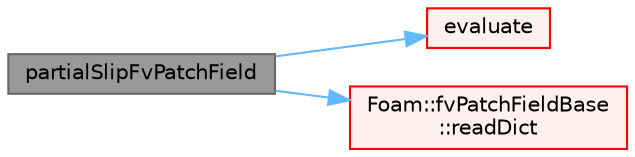 digraph "partialSlipFvPatchField"
{
 // LATEX_PDF_SIZE
  bgcolor="transparent";
  edge [fontname=Helvetica,fontsize=10,labelfontname=Helvetica,labelfontsize=10];
  node [fontname=Helvetica,fontsize=10,shape=box,height=0.2,width=0.4];
  rankdir="LR";
  Node1 [id="Node000001",label="partialSlipFvPatchField",height=0.2,width=0.4,color="gray40", fillcolor="grey60", style="filled", fontcolor="black",tooltip=" "];
  Node1 -> Node2 [id="edge1_Node000001_Node000002",color="steelblue1",style="solid",tooltip=" "];
  Node2 [id="Node000002",label="evaluate",height=0.2,width=0.4,color="red", fillcolor="#FFF0F0", style="filled",URL="$classFoam_1_1partialSlipFvPatchField.html#a1a4ebfb8aa4dc581e54081a12bfbd0d3",tooltip=" "];
  Node1 -> Node6 [id="edge2_Node000001_Node000006",color="steelblue1",style="solid",tooltip=" "];
  Node6 [id="Node000006",label="Foam::fvPatchFieldBase\l::readDict",height=0.2,width=0.4,color="red", fillcolor="#FFF0F0", style="filled",URL="$classFoam_1_1fvPatchFieldBase.html#a66b6f5304d5592826c855d45921c13ab",tooltip=" "];
}
